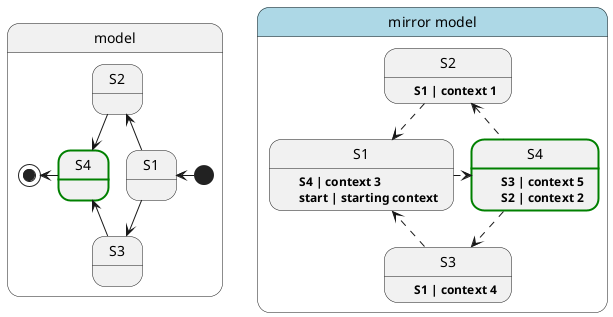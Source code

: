 @startuml
state model {
    state S1 
    state S2 
    state S3 
    state S4 ##[bold]green


    [*] -left-> S1
    S1 -up-> S2
    S1 -down-> S3
    S2 -down-> S4
    S3 -up-> S4
    S4 -left-> [*]
}

state "mirror model" as mirror#lightblue{
    state "S1" as MS1 : \t**S4 | context 3**\n\t**start | starting context**
    state "S2" as MS2 : \t**S1 | context 1**
    state "S3" as MS3 : \t**S1 | context 4**
    state "S4" as MS4 ##[bold]green : \t**S3 | context 5**\n\t**S2 | context 2**
    MS2 -down[dashed]-> MS1
    MS4 -up[dashed]-> MS2
    MS1 -right[dashed]-> MS4
    MS3 -down[dashed]-> MS1
    MS4 -down[dashed]-> MS3
}

@enduml
